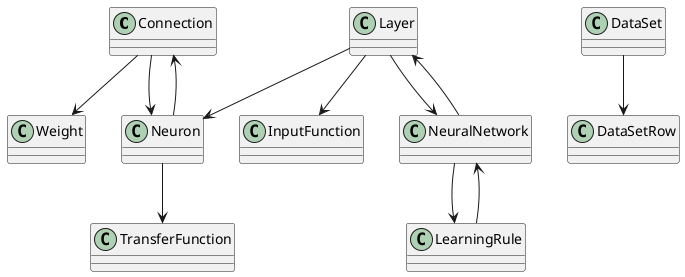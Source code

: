 @startuml

class Connection
class DataSet
class InputFunction
class Layer
class LearningRule
class NeuralNetwork
class Neuron
class TransferFunction
class Weight
class DataSetRow

Connection --> Neuron
Connection --> Weight
DataSet --> DataSetRow
Layer --> Neuron
Layer --> InputFunction
Layer --> NeuralNetwork
LearningRule --> NeuralNetwork
Neuron --> TransferFunction
Neuron --> Connection
NeuralNetwork --> Layer
NeuralNetwork --> LearningRule

@enduml
